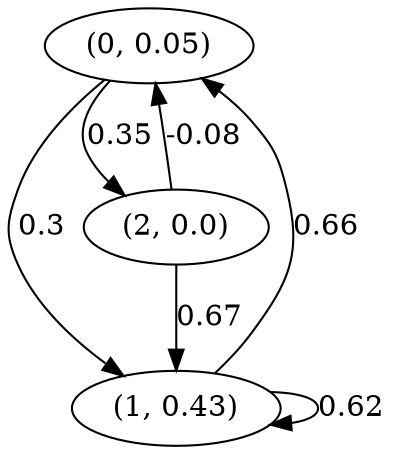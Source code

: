 digraph {
    0 [ label = "(0, 0.05)" ]
    1 [ label = "(1, 0.43)" ]
    2 [ label = "(2, 0.0)" ]
    1 -> 1 [ label = "0.62" ]
    1 -> 0 [ label = "0.66" ]
    2 -> 0 [ label = "-0.08" ]
    0 -> 1 [ label = "0.3" ]
    2 -> 1 [ label = "0.67" ]
    0 -> 2 [ label = "0.35" ]
}

